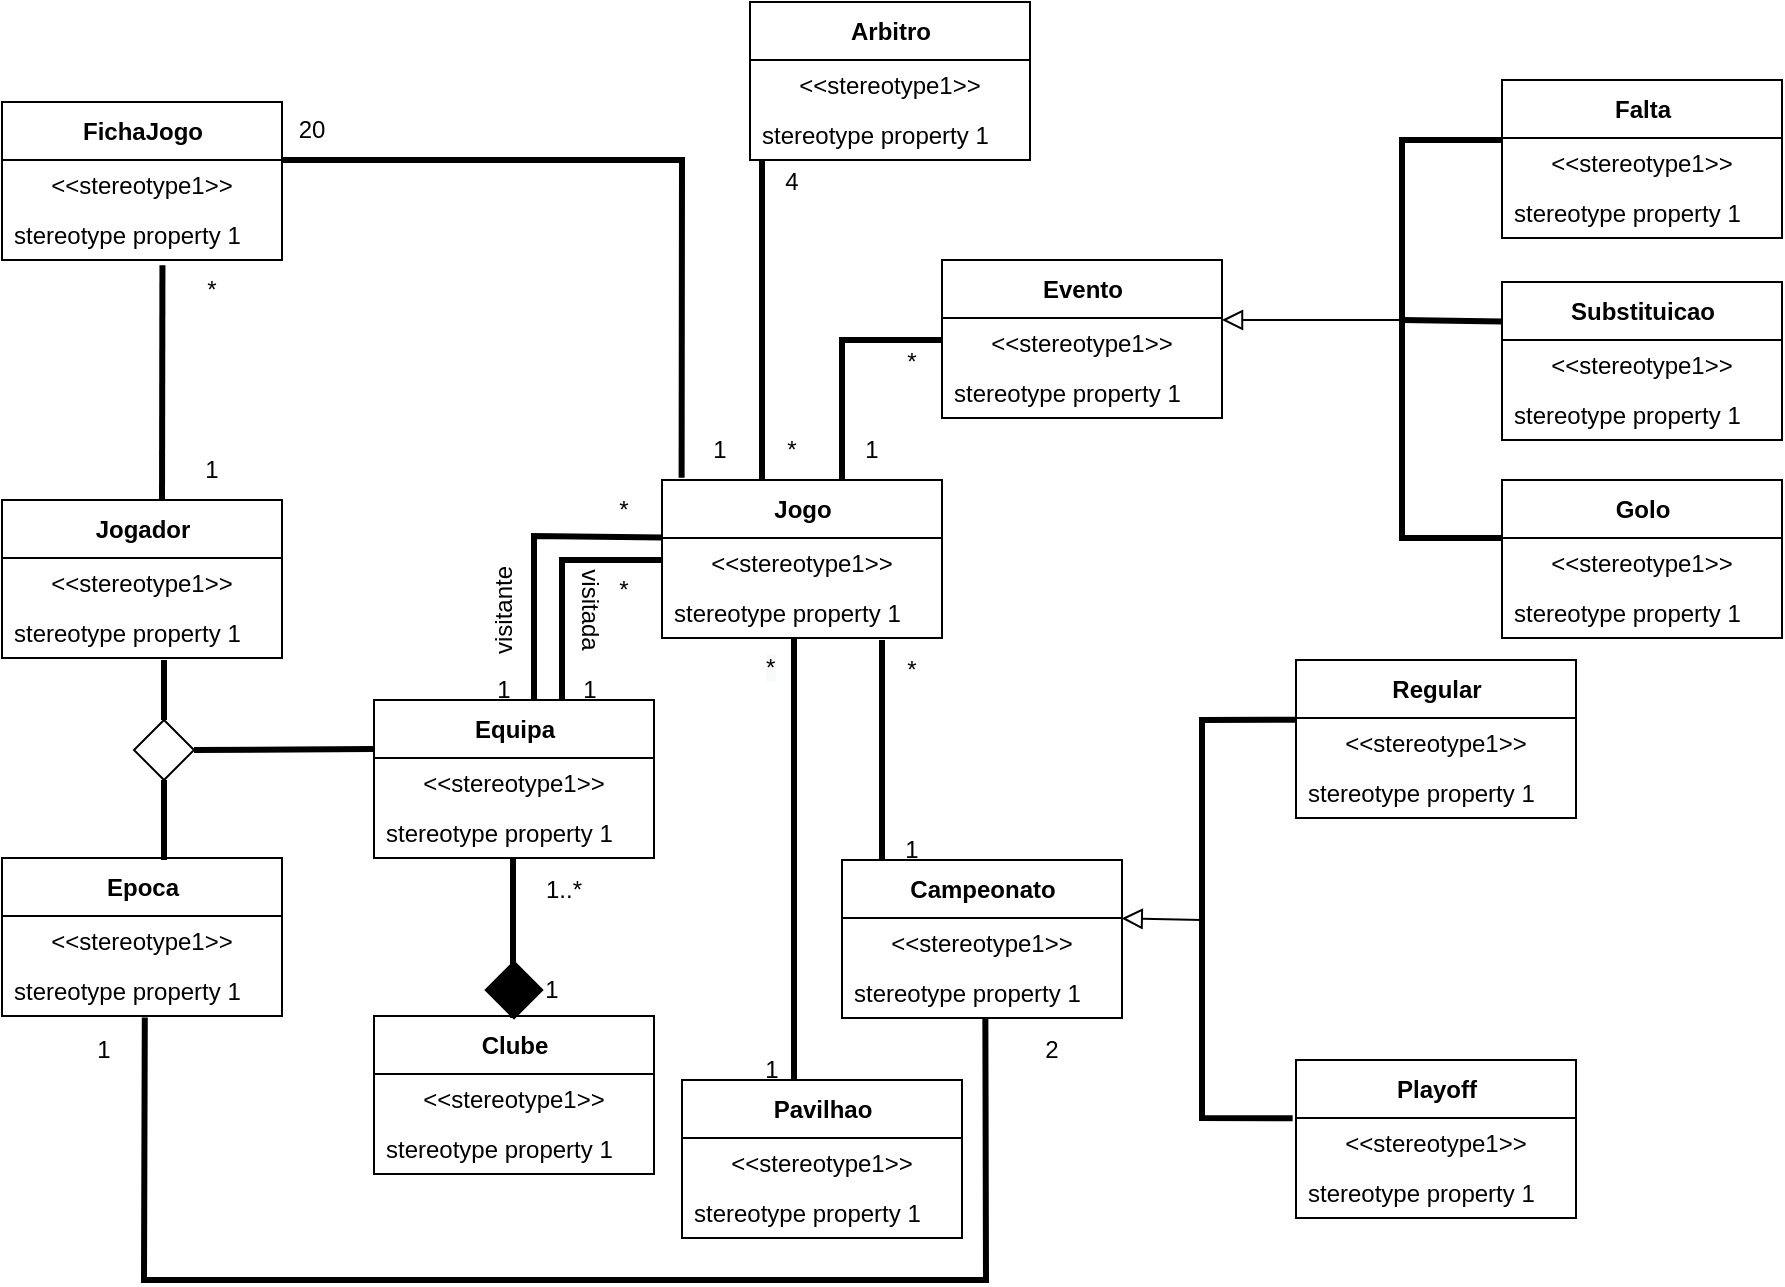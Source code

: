 <mxfile version="20.5.1" type="device"><diagram id="BHZ3tkDbNW8xacTsxMPS" name="Page-1"><mxGraphModel dx="1449" dy="1878" grid="1" gridSize="10" guides="1" tooltips="1" connect="1" arrows="1" fold="1" page="1" pageScale="1" pageWidth="827" pageHeight="1169" math="0" shadow="0"><root><mxCell id="0"/><mxCell id="1" parent="0"/><mxCell id="YVQuSrNtwEEOKYTH-GtT-1" value="" style="endArrow=block;html=1;rounded=0;align=center;verticalAlign=bottom;endFill=0;labelBackgroundColor=none;endSize=8;entryX=0.999;entryY=0.009;entryDx=0;entryDy=0;entryPerimeter=0;" parent="1" edge="1" target="LfaRm_r3rV93z8GZ3yQr-2"><mxGeometry x="1" y="73" relative="1" as="geometry"><mxPoint x="640" y="380" as="sourcePoint"/><mxPoint x="550" y="380" as="targetPoint"/><mxPoint x="20" y="3" as="offset"/></mxGeometry></mxCell><mxCell id="YVQuSrNtwEEOKYTH-GtT-2" value="" style="resizable=0;html=1;align=center;verticalAlign=top;labelBackgroundColor=none;" parent="YVQuSrNtwEEOKYTH-GtT-1" connectable="0" vertex="1"><mxGeometry relative="1" as="geometry"/></mxCell><mxCell id="YVQuSrNtwEEOKYTH-GtT-3" value="" style="endArrow=none;startArrow=none;endFill=0;startFill=0;endSize=8;html=1;verticalAlign=bottom;labelBackgroundColor=none;strokeWidth=3;rounded=0;exitX=0.003;exitY=0.033;exitDx=0;exitDy=0;exitPerimeter=0;entryX=-0.012;entryY=0.004;entryDx=0;entryDy=0;entryPerimeter=0;" parent="1" source="YVQuSrNtwEEOKYTH-GtT-5" target="YVQuSrNtwEEOKYTH-GtT-8" edge="1"><mxGeometry width="160" relative="1" as="geometry"><mxPoint x="640" y="280" as="sourcePoint"/><mxPoint x="640" y="480" as="targetPoint"/><Array as="points"><mxPoint x="640" y="280"/><mxPoint x="640" y="479"/></Array></mxGeometry></mxCell><mxCell id="YVQuSrNtwEEOKYTH-GtT-4" value="Regular" style="swimlane;fontStyle=1;align=center;verticalAlign=middle;childLayout=stackLayout;horizontal=1;startSize=29;horizontalStack=0;resizeParent=1;resizeParentMax=0;resizeLast=0;collapsible=0;marginBottom=0;html=1;" parent="1" vertex="1"><mxGeometry x="687" y="250" width="140" height="79" as="geometry"/></mxCell><mxCell id="YVQuSrNtwEEOKYTH-GtT-5" value="&amp;lt;&amp;lt;stereotype1&amp;gt;&amp;gt;" style="text;html=1;strokeColor=none;fillColor=none;align=center;verticalAlign=middle;spacingLeft=4;spacingRight=4;overflow=hidden;rotatable=0;points=[[0,0.5],[1,0.5]];portConstraint=eastwest;" parent="YVQuSrNtwEEOKYTH-GtT-4" vertex="1"><mxGeometry y="29" width="140" height="25" as="geometry"/></mxCell><mxCell id="YVQuSrNtwEEOKYTH-GtT-6" value="stereotype property 1" style="text;html=1;strokeColor=none;fillColor=none;align=left;verticalAlign=middle;spacingLeft=4;spacingRight=4;overflow=hidden;rotatable=0;points=[[0,0.5],[1,0.5]];portConstraint=eastwest;" parent="YVQuSrNtwEEOKYTH-GtT-4" vertex="1"><mxGeometry y="54" width="140" height="25" as="geometry"/></mxCell><mxCell id="YVQuSrNtwEEOKYTH-GtT-7" value="Playoff" style="swimlane;fontStyle=1;align=center;verticalAlign=middle;childLayout=stackLayout;horizontal=1;startSize=29;horizontalStack=0;resizeParent=1;resizeParentMax=0;resizeLast=0;collapsible=0;marginBottom=0;html=1;" parent="1" vertex="1"><mxGeometry x="687" y="450" width="140" height="79" as="geometry"/></mxCell><mxCell id="YVQuSrNtwEEOKYTH-GtT-8" value="&amp;lt;&amp;lt;stereotype1&amp;gt;&amp;gt;" style="text;html=1;strokeColor=none;fillColor=none;align=center;verticalAlign=middle;spacingLeft=4;spacingRight=4;overflow=hidden;rotatable=0;points=[[0,0.5],[1,0.5]];portConstraint=eastwest;" parent="YVQuSrNtwEEOKYTH-GtT-7" vertex="1"><mxGeometry y="29" width="140" height="25" as="geometry"/></mxCell><mxCell id="YVQuSrNtwEEOKYTH-GtT-9" value="stereotype property 1" style="text;html=1;strokeColor=none;fillColor=none;align=left;verticalAlign=middle;spacingLeft=4;spacingRight=4;overflow=hidden;rotatable=0;points=[[0,0.5],[1,0.5]];portConstraint=eastwest;" parent="YVQuSrNtwEEOKYTH-GtT-7" vertex="1"><mxGeometry y="54" width="140" height="25" as="geometry"/></mxCell><mxCell id="YVQuSrNtwEEOKYTH-GtT-15" value="Evento" style="swimlane;fontStyle=1;align=center;verticalAlign=middle;childLayout=stackLayout;horizontal=1;startSize=29;horizontalStack=0;resizeParent=1;resizeParentMax=0;resizeLast=0;collapsible=0;marginBottom=0;html=1;" parent="1" vertex="1"><mxGeometry x="510" y="50" width="140" height="79" as="geometry"/></mxCell><mxCell id="YVQuSrNtwEEOKYTH-GtT-16" value="&amp;lt;&amp;lt;stereotype1&amp;gt;&amp;gt;" style="text;html=1;strokeColor=none;fillColor=none;align=center;verticalAlign=middle;spacingLeft=4;spacingRight=4;overflow=hidden;rotatable=0;points=[[0,0.5],[1,0.5]];portConstraint=eastwest;" parent="YVQuSrNtwEEOKYTH-GtT-15" vertex="1"><mxGeometry y="29" width="140" height="25" as="geometry"/></mxCell><mxCell id="YVQuSrNtwEEOKYTH-GtT-18" value="stereotype property 1" style="text;html=1;strokeColor=none;fillColor=none;align=left;verticalAlign=middle;spacingLeft=4;spacingRight=4;overflow=hidden;rotatable=0;points=[[0,0.5],[1,0.5]];portConstraint=eastwest;" parent="YVQuSrNtwEEOKYTH-GtT-15" vertex="1"><mxGeometry y="54" width="140" height="25" as="geometry"/></mxCell><mxCell id="YVQuSrNtwEEOKYTH-GtT-17" value="" style="endArrow=none;startArrow=none;endFill=0;startFill=0;endSize=8;html=1;verticalAlign=bottom;labelBackgroundColor=none;strokeWidth=3;rounded=0;" parent="1" edge="1"><mxGeometry width="160" relative="1" as="geometry"><mxPoint x="510" y="90" as="sourcePoint"/><mxPoint x="460" y="160" as="targetPoint"/><Array as="points"><mxPoint x="460" y="90"/></Array></mxGeometry></mxCell><mxCell id="YVQuSrNtwEEOKYTH-GtT-19" value="" style="endArrow=block;html=1;rounded=0;align=center;verticalAlign=bottom;endFill=0;labelBackgroundColor=none;endSize=8;" parent="1" edge="1"><mxGeometry x="1" y="73" relative="1" as="geometry"><mxPoint x="740" y="80" as="sourcePoint"/><mxPoint x="650" y="80" as="targetPoint"/><mxPoint x="20" y="3" as="offset"/></mxGeometry></mxCell><mxCell id="YVQuSrNtwEEOKYTH-GtT-20" value="" style="resizable=0;html=1;align=center;verticalAlign=top;labelBackgroundColor=none;" parent="YVQuSrNtwEEOKYTH-GtT-19" connectable="0" vertex="1"><mxGeometry relative="1" as="geometry"/></mxCell><mxCell id="YVQuSrNtwEEOKYTH-GtT-21" value="" style="endArrow=none;startArrow=none;endFill=0;startFill=0;endSize=8;html=1;verticalAlign=bottom;labelBackgroundColor=none;strokeWidth=3;rounded=0;" parent="1" edge="1"><mxGeometry width="160" relative="1" as="geometry"><mxPoint x="790" y="-10" as="sourcePoint"/><mxPoint x="790" y="189" as="targetPoint"/><Array as="points"><mxPoint x="740" y="-9.96"/><mxPoint x="740" y="80"/><mxPoint x="740" y="189.04"/></Array></mxGeometry></mxCell><mxCell id="YVQuSrNtwEEOKYTH-GtT-22" value="FichaJogo" style="swimlane;fontStyle=1;align=center;verticalAlign=middle;childLayout=stackLayout;horizontal=1;startSize=29;horizontalStack=0;resizeParent=1;resizeParentMax=0;resizeLast=0;collapsible=0;marginBottom=0;html=1;" parent="1" vertex="1"><mxGeometry x="40" y="-29" width="140" height="79" as="geometry"/></mxCell><mxCell id="YVQuSrNtwEEOKYTH-GtT-23" value="&amp;lt;&amp;lt;stereotype1&amp;gt;&amp;gt;" style="text;html=1;strokeColor=none;fillColor=none;align=center;verticalAlign=middle;spacingLeft=4;spacingRight=4;overflow=hidden;rotatable=0;points=[[0,0.5],[1,0.5]];portConstraint=eastwest;" parent="YVQuSrNtwEEOKYTH-GtT-22" vertex="1"><mxGeometry y="29" width="140" height="25" as="geometry"/></mxCell><mxCell id="YVQuSrNtwEEOKYTH-GtT-24" value="stereotype property 1" style="text;html=1;strokeColor=none;fillColor=none;align=left;verticalAlign=middle;spacingLeft=4;spacingRight=4;overflow=hidden;rotatable=0;points=[[0,0.5],[1,0.5]];portConstraint=eastwest;" parent="YVQuSrNtwEEOKYTH-GtT-22" vertex="1"><mxGeometry y="54" width="140" height="25" as="geometry"/></mxCell><mxCell id="YVQuSrNtwEEOKYTH-GtT-27" value="" style="endArrow=none;startArrow=none;endFill=0;startFill=0;endSize=8;html=1;verticalAlign=bottom;labelBackgroundColor=none;strokeWidth=3;rounded=0;exitX=0.573;exitY=1.105;exitDx=0;exitDy=0;exitPerimeter=0;" parent="1" source="YVQuSrNtwEEOKYTH-GtT-24" edge="1"><mxGeometry width="160" relative="1" as="geometry"><mxPoint x="120" y="60" as="sourcePoint"/><mxPoint x="120" y="170" as="targetPoint"/></mxGeometry></mxCell><mxCell id="YVQuSrNtwEEOKYTH-GtT-28" value="" style="endArrow=none;startArrow=none;endFill=0;startFill=0;endSize=8;html=1;verticalAlign=bottom;labelBackgroundColor=none;strokeWidth=3;rounded=0;entryX=0.07;entryY=-0.015;entryDx=0;entryDy=0;entryPerimeter=0;" parent="1" target="LfaRm_r3rV93z8GZ3yQr-25" edge="1"><mxGeometry width="160" relative="1" as="geometry"><mxPoint x="180" as="sourcePoint"/><mxPoint x="180" y="110" as="targetPoint"/><Array as="points"><mxPoint x="380"/></Array></mxGeometry></mxCell><mxCell id="YVQuSrNtwEEOKYTH-GtT-29" value="*" style="text;html=1;strokeColor=none;fillColor=none;align=center;verticalAlign=middle;whiteSpace=wrap;rounded=0;" parent="1" vertex="1"><mxGeometry x="130" y="60" width="30" height="10" as="geometry"/></mxCell><mxCell id="YVQuSrNtwEEOKYTH-GtT-31" value="20" style="text;html=1;strokeColor=none;fillColor=none;align=center;verticalAlign=middle;whiteSpace=wrap;rounded=0;" parent="1" vertex="1"><mxGeometry x="180" y="-20" width="30" height="10" as="geometry"/></mxCell><mxCell id="YVQuSrNtwEEOKYTH-GtT-32" value="1" style="text;html=1;strokeColor=none;fillColor=none;align=center;verticalAlign=middle;whiteSpace=wrap;rounded=0;" parent="1" vertex="1"><mxGeometry x="384" y="140" width="30" height="10" as="geometry"/></mxCell><mxCell id="YVQuSrNtwEEOKYTH-GtT-35" value="Falta" style="swimlane;fontStyle=1;align=center;verticalAlign=middle;childLayout=stackLayout;horizontal=1;startSize=29;horizontalStack=0;resizeParent=1;resizeParentMax=0;resizeLast=0;collapsible=0;marginBottom=0;html=1;" parent="1" vertex="1"><mxGeometry x="790" y="-40" width="140" height="79" as="geometry"/></mxCell><mxCell id="YVQuSrNtwEEOKYTH-GtT-36" value="&amp;lt;&amp;lt;stereotype1&amp;gt;&amp;gt;" style="text;html=1;strokeColor=none;fillColor=none;align=center;verticalAlign=middle;spacingLeft=4;spacingRight=4;overflow=hidden;rotatable=0;points=[[0,0.5],[1,0.5]];portConstraint=eastwest;" parent="YVQuSrNtwEEOKYTH-GtT-35" vertex="1"><mxGeometry y="29" width="140" height="25" as="geometry"/></mxCell><mxCell id="YVQuSrNtwEEOKYTH-GtT-37" value="stereotype property 1" style="text;html=1;strokeColor=none;fillColor=none;align=left;verticalAlign=middle;spacingLeft=4;spacingRight=4;overflow=hidden;rotatable=0;points=[[0,0.5],[1,0.5]];portConstraint=eastwest;" parent="YVQuSrNtwEEOKYTH-GtT-35" vertex="1"><mxGeometry y="54" width="140" height="25" as="geometry"/></mxCell><mxCell id="YVQuSrNtwEEOKYTH-GtT-38" value="Golo" style="swimlane;fontStyle=1;align=center;verticalAlign=middle;childLayout=stackLayout;horizontal=1;startSize=29;horizontalStack=0;resizeParent=1;resizeParentMax=0;resizeLast=0;collapsible=0;marginBottom=0;html=1;" parent="1" vertex="1"><mxGeometry x="790" y="160" width="140" height="79" as="geometry"/></mxCell><mxCell id="YVQuSrNtwEEOKYTH-GtT-39" value="&amp;lt;&amp;lt;stereotype1&amp;gt;&amp;gt;" style="text;html=1;strokeColor=none;fillColor=none;align=center;verticalAlign=middle;spacingLeft=4;spacingRight=4;overflow=hidden;rotatable=0;points=[[0,0.5],[1,0.5]];portConstraint=eastwest;" parent="YVQuSrNtwEEOKYTH-GtT-38" vertex="1"><mxGeometry y="29" width="140" height="25" as="geometry"/></mxCell><mxCell id="YVQuSrNtwEEOKYTH-GtT-40" value="stereotype property 1" style="text;html=1;strokeColor=none;fillColor=none;align=left;verticalAlign=middle;spacingLeft=4;spacingRight=4;overflow=hidden;rotatable=0;points=[[0,0.5],[1,0.5]];portConstraint=eastwest;" parent="YVQuSrNtwEEOKYTH-GtT-38" vertex="1"><mxGeometry y="54" width="140" height="25" as="geometry"/></mxCell><mxCell id="YVQuSrNtwEEOKYTH-GtT-41" value="Substituicao" style="swimlane;fontStyle=1;align=center;verticalAlign=middle;childLayout=stackLayout;horizontal=1;startSize=29;horizontalStack=0;resizeParent=1;resizeParentMax=0;resizeLast=0;collapsible=0;marginBottom=0;html=1;" parent="1" vertex="1"><mxGeometry x="790" y="61" width="140" height="79" as="geometry"/></mxCell><mxCell id="YVQuSrNtwEEOKYTH-GtT-42" value="&amp;lt;&amp;lt;stereotype1&amp;gt;&amp;gt;" style="text;html=1;strokeColor=none;fillColor=none;align=center;verticalAlign=middle;spacingLeft=4;spacingRight=4;overflow=hidden;rotatable=0;points=[[0,0.5],[1,0.5]];portConstraint=eastwest;" parent="YVQuSrNtwEEOKYTH-GtT-41" vertex="1"><mxGeometry y="29" width="140" height="25" as="geometry"/></mxCell><mxCell id="YVQuSrNtwEEOKYTH-GtT-43" value="stereotype property 1" style="text;html=1;strokeColor=none;fillColor=none;align=left;verticalAlign=middle;spacingLeft=4;spacingRight=4;overflow=hidden;rotatable=0;points=[[0,0.5],[1,0.5]];portConstraint=eastwest;" parent="YVQuSrNtwEEOKYTH-GtT-41" vertex="1"><mxGeometry y="54" width="140" height="25" as="geometry"/></mxCell><mxCell id="YVQuSrNtwEEOKYTH-GtT-45" value="" style="endArrow=none;startArrow=none;endFill=0;startFill=0;endSize=8;html=1;verticalAlign=bottom;labelBackgroundColor=none;strokeWidth=3;rounded=0;entryX=0;entryY=0.25;entryDx=0;entryDy=0;" parent="1" target="YVQuSrNtwEEOKYTH-GtT-41" edge="1"><mxGeometry width="160" relative="1" as="geometry"><mxPoint x="740" y="80" as="sourcePoint"/><mxPoint x="740" y="190" as="targetPoint"/></mxGeometry></mxCell><mxCell id="YVQuSrNtwEEOKYTH-GtT-46" value="*" style="text;html=1;strokeColor=none;fillColor=none;align=center;verticalAlign=middle;whiteSpace=wrap;rounded=0;" parent="1" vertex="1"><mxGeometry x="480" y="95.5" width="30" height="10" as="geometry"/></mxCell><mxCell id="YVQuSrNtwEEOKYTH-GtT-47" value="1" style="text;html=1;strokeColor=none;fillColor=none;align=center;verticalAlign=middle;whiteSpace=wrap;rounded=0;" parent="1" vertex="1"><mxGeometry x="460" y="140" width="30" height="10" as="geometry"/></mxCell><mxCell id="w2V6bjMeTZTvCAiaLABb-1" value="Arbitro" style="swimlane;fontStyle=1;align=center;verticalAlign=middle;childLayout=stackLayout;horizontal=1;startSize=29;horizontalStack=0;resizeParent=1;resizeParentMax=0;resizeLast=0;collapsible=0;marginBottom=0;html=1;" vertex="1" parent="1"><mxGeometry x="414" y="-79" width="140" height="79" as="geometry"/></mxCell><mxCell id="w2V6bjMeTZTvCAiaLABb-2" value="&amp;lt;&amp;lt;stereotype1&amp;gt;&amp;gt;" style="text;html=1;strokeColor=none;fillColor=none;align=center;verticalAlign=middle;spacingLeft=4;spacingRight=4;overflow=hidden;rotatable=0;points=[[0,0.5],[1,0.5]];portConstraint=eastwest;" vertex="1" parent="w2V6bjMeTZTvCAiaLABb-1"><mxGeometry y="29" width="140" height="25" as="geometry"/></mxCell><mxCell id="w2V6bjMeTZTvCAiaLABb-3" value="stereotype property 1" style="text;html=1;strokeColor=none;fillColor=none;align=left;verticalAlign=middle;spacingLeft=4;spacingRight=4;overflow=hidden;rotatable=0;points=[[0,0.5],[1,0.5]];portConstraint=eastwest;" vertex="1" parent="w2V6bjMeTZTvCAiaLABb-1"><mxGeometry y="54" width="140" height="25" as="geometry"/></mxCell><mxCell id="w2V6bjMeTZTvCAiaLABb-4" value="" style="endArrow=none;startArrow=none;endFill=0;startFill=0;endSize=8;html=1;verticalAlign=bottom;labelBackgroundColor=none;strokeWidth=3;rounded=0;" edge="1" parent="1"><mxGeometry width="160" relative="1" as="geometry"><mxPoint x="420" as="sourcePoint"/><mxPoint x="420" y="160" as="targetPoint"/><Array as="points"><mxPoint x="420" y="90"/></Array></mxGeometry></mxCell><mxCell id="w2V6bjMeTZTvCAiaLABb-5" value="4" style="text;html=1;strokeColor=none;fillColor=none;align=center;verticalAlign=middle;whiteSpace=wrap;rounded=0;" vertex="1" parent="1"><mxGeometry x="420" y="5.5" width="30" height="10" as="geometry"/></mxCell><mxCell id="w2V6bjMeTZTvCAiaLABb-6" value="*" style="text;html=1;strokeColor=none;fillColor=none;align=center;verticalAlign=middle;whiteSpace=wrap;rounded=0;" vertex="1" parent="1"><mxGeometry x="420" y="140" width="30" height="10" as="geometry"/></mxCell><mxCell id="w2V6bjMeTZTvCAiaLABb-8" value="Pavilhao" style="swimlane;fontStyle=1;align=center;verticalAlign=middle;childLayout=stackLayout;horizontal=1;startSize=29;horizontalStack=0;resizeParent=1;resizeParentMax=0;resizeLast=0;collapsible=0;marginBottom=0;html=1;" vertex="1" parent="1"><mxGeometry x="380" y="460" width="140" height="79" as="geometry"/></mxCell><mxCell id="w2V6bjMeTZTvCAiaLABb-9" value="&amp;lt;&amp;lt;stereotype1&amp;gt;&amp;gt;" style="text;html=1;strokeColor=none;fillColor=none;align=center;verticalAlign=middle;spacingLeft=4;spacingRight=4;overflow=hidden;rotatable=0;points=[[0,0.5],[1,0.5]];portConstraint=eastwest;" vertex="1" parent="w2V6bjMeTZTvCAiaLABb-8"><mxGeometry y="29" width="140" height="25" as="geometry"/></mxCell><mxCell id="w2V6bjMeTZTvCAiaLABb-10" value="stereotype property 1" style="text;html=1;strokeColor=none;fillColor=none;align=left;verticalAlign=middle;spacingLeft=4;spacingRight=4;overflow=hidden;rotatable=0;points=[[0,0.5],[1,0.5]];portConstraint=eastwest;" vertex="1" parent="w2V6bjMeTZTvCAiaLABb-8"><mxGeometry y="54" width="140" height="25" as="geometry"/></mxCell><mxCell id="LfaRm_r3rV93z8GZ3yQr-1" value="Campeonato" style="swimlane;fontStyle=1;align=center;verticalAlign=middle;childLayout=stackLayout;horizontal=1;startSize=29;horizontalStack=0;resizeParent=1;resizeParentMax=0;resizeLast=0;collapsible=0;marginBottom=0;html=1;" parent="1" vertex="1"><mxGeometry x="460" y="350" width="140" height="79" as="geometry"/></mxCell><mxCell id="LfaRm_r3rV93z8GZ3yQr-2" value="&amp;lt;&amp;lt;stereotype1&amp;gt;&amp;gt;" style="text;html=1;strokeColor=none;fillColor=none;align=center;verticalAlign=middle;spacingLeft=4;spacingRight=4;overflow=hidden;rotatable=0;points=[[0,0.5],[1,0.5]];portConstraint=eastwest;" parent="LfaRm_r3rV93z8GZ3yQr-1" vertex="1"><mxGeometry y="29" width="140" height="25" as="geometry"/></mxCell><mxCell id="LfaRm_r3rV93z8GZ3yQr-3" value="stereotype property 1" style="text;html=1;strokeColor=none;fillColor=none;align=left;verticalAlign=middle;spacingLeft=4;spacingRight=4;overflow=hidden;rotatable=0;points=[[0,0.5],[1,0.5]];portConstraint=eastwest;" parent="LfaRm_r3rV93z8GZ3yQr-1" vertex="1"><mxGeometry y="54" width="140" height="25" as="geometry"/></mxCell><mxCell id="LfaRm_r3rV93z8GZ3yQr-24" value="" style="group" parent="1" vertex="1" connectable="0"><mxGeometry x="40" y="170" width="326" height="337" as="geometry"/></mxCell><mxCell id="LfaRm_r3rV93z8GZ3yQr-10" value="Equipa" style="swimlane;fontStyle=1;align=center;verticalAlign=middle;childLayout=stackLayout;horizontal=1;startSize=29;horizontalStack=0;resizeParent=1;resizeParentMax=0;resizeLast=0;collapsible=0;marginBottom=0;html=1;" parent="LfaRm_r3rV93z8GZ3yQr-24" vertex="1"><mxGeometry x="186" y="100" width="140" height="79" as="geometry"/></mxCell><mxCell id="LfaRm_r3rV93z8GZ3yQr-11" value="&amp;lt;&amp;lt;stereotype1&amp;gt;&amp;gt;" style="text;html=1;strokeColor=none;fillColor=none;align=center;verticalAlign=middle;spacingLeft=4;spacingRight=4;overflow=hidden;rotatable=0;points=[[0,0.5],[1,0.5]];portConstraint=eastwest;" parent="LfaRm_r3rV93z8GZ3yQr-10" vertex="1"><mxGeometry y="29" width="140" height="25" as="geometry"/></mxCell><mxCell id="LfaRm_r3rV93z8GZ3yQr-12" value="stereotype property 1" style="text;html=1;strokeColor=none;fillColor=none;align=left;verticalAlign=middle;spacingLeft=4;spacingRight=4;overflow=hidden;rotatable=0;points=[[0,0.5],[1,0.5]];portConstraint=eastwest;" parent="LfaRm_r3rV93z8GZ3yQr-10" vertex="1"><mxGeometry y="54" width="140" height="25" as="geometry"/></mxCell><mxCell id="LfaRm_r3rV93z8GZ3yQr-13" value="Epoca" style="swimlane;fontStyle=1;align=center;verticalAlign=middle;childLayout=stackLayout;horizontal=1;startSize=29;horizontalStack=0;resizeParent=1;resizeParentMax=0;resizeLast=0;collapsible=0;marginBottom=0;html=1;" parent="LfaRm_r3rV93z8GZ3yQr-24" vertex="1"><mxGeometry y="179" width="140" height="79" as="geometry"/></mxCell><mxCell id="LfaRm_r3rV93z8GZ3yQr-14" value="&amp;lt;&amp;lt;stereotype1&amp;gt;&amp;gt;" style="text;html=1;strokeColor=none;fillColor=none;align=center;verticalAlign=middle;spacingLeft=4;spacingRight=4;overflow=hidden;rotatable=0;points=[[0,0.5],[1,0.5]];portConstraint=eastwest;" parent="LfaRm_r3rV93z8GZ3yQr-13" vertex="1"><mxGeometry y="29" width="140" height="25" as="geometry"/></mxCell><mxCell id="LfaRm_r3rV93z8GZ3yQr-15" value="stereotype property 1" style="text;html=1;strokeColor=none;fillColor=none;align=left;verticalAlign=middle;spacingLeft=4;spacingRight=4;overflow=hidden;rotatable=0;points=[[0,0.5],[1,0.5]];portConstraint=eastwest;" parent="LfaRm_r3rV93z8GZ3yQr-13" vertex="1"><mxGeometry y="54" width="140" height="25" as="geometry"/></mxCell><mxCell id="LfaRm_r3rV93z8GZ3yQr-16" value="Jogador" style="swimlane;fontStyle=1;align=center;verticalAlign=middle;childLayout=stackLayout;horizontal=1;startSize=29;horizontalStack=0;resizeParent=1;resizeParentMax=0;resizeLast=0;collapsible=0;marginBottom=0;html=1;" parent="LfaRm_r3rV93z8GZ3yQr-24" vertex="1"><mxGeometry width="140" height="79" as="geometry"/></mxCell><mxCell id="LfaRm_r3rV93z8GZ3yQr-17" value="&amp;lt;&amp;lt;stereotype1&amp;gt;&amp;gt;" style="text;html=1;strokeColor=none;fillColor=none;align=center;verticalAlign=middle;spacingLeft=4;spacingRight=4;overflow=hidden;rotatable=0;points=[[0,0.5],[1,0.5]];portConstraint=eastwest;" parent="LfaRm_r3rV93z8GZ3yQr-16" vertex="1"><mxGeometry y="29" width="140" height="25" as="geometry"/></mxCell><mxCell id="LfaRm_r3rV93z8GZ3yQr-18" value="stereotype property 1" style="text;html=1;strokeColor=none;fillColor=none;align=left;verticalAlign=middle;spacingLeft=4;spacingRight=4;overflow=hidden;rotatable=0;points=[[0,0.5],[1,0.5]];portConstraint=eastwest;" parent="LfaRm_r3rV93z8GZ3yQr-16" vertex="1"><mxGeometry y="54" width="140" height="25" as="geometry"/></mxCell><mxCell id="LfaRm_r3rV93z8GZ3yQr-20" value="" style="endArrow=none;startArrow=none;endFill=0;startFill=0;endSize=8;html=1;verticalAlign=bottom;labelBackgroundColor=none;strokeWidth=3;rounded=0;exitX=1;exitY=0.5;exitDx=0;exitDy=0;" parent="LfaRm_r3rV93z8GZ3yQr-24" source="LfaRm_r3rV93z8GZ3yQr-21" edge="1"><mxGeometry width="160" relative="1" as="geometry"><mxPoint x="106" y="124.5" as="sourcePoint"/><mxPoint x="186" y="124.5" as="targetPoint"/></mxGeometry></mxCell><mxCell id="LfaRm_r3rV93z8GZ3yQr-21" value="" style="rhombus;" parent="LfaRm_r3rV93z8GZ3yQr-24" vertex="1"><mxGeometry x="66" y="110" width="30" height="30" as="geometry"/></mxCell><mxCell id="LfaRm_r3rV93z8GZ3yQr-22" value="" style="endArrow=none;startArrow=none;endFill=0;startFill=0;endSize=8;html=1;verticalAlign=bottom;labelBackgroundColor=none;strokeWidth=3;rounded=0;exitX=0.5;exitY=1;exitDx=0;exitDy=0;" parent="LfaRm_r3rV93z8GZ3yQr-24" source="LfaRm_r3rV93z8GZ3yQr-21" edge="1"><mxGeometry width="160" relative="1" as="geometry"><mxPoint x="30" y="150" as="sourcePoint"/><mxPoint x="81" y="180" as="targetPoint"/></mxGeometry></mxCell><mxCell id="LfaRm_r3rV93z8GZ3yQr-23" value="" style="endArrow=none;startArrow=none;endFill=0;startFill=0;endSize=8;html=1;verticalAlign=bottom;labelBackgroundColor=none;strokeWidth=3;rounded=0;entryX=0.5;entryY=0;entryDx=0;entryDy=0;" parent="LfaRm_r3rV93z8GZ3yQr-24" target="LfaRm_r3rV93z8GZ3yQr-21" edge="1"><mxGeometry width="160" relative="1" as="geometry"><mxPoint x="81" y="80" as="sourcePoint"/><mxPoint x="146" y="110" as="targetPoint"/></mxGeometry></mxCell><mxCell id="LfaRm_r3rV93z8GZ3yQr-7" value="Clube" style="swimlane;fontStyle=1;align=center;verticalAlign=middle;childLayout=stackLayout;horizontal=1;startSize=29;horizontalStack=0;resizeParent=1;resizeParentMax=0;resizeLast=0;collapsible=0;marginBottom=0;html=1;" parent="LfaRm_r3rV93z8GZ3yQr-24" vertex="1"><mxGeometry x="186" y="258" width="140" height="79" as="geometry"/></mxCell><mxCell id="LfaRm_r3rV93z8GZ3yQr-8" value="&amp;lt;&amp;lt;stereotype1&amp;gt;&amp;gt;" style="text;html=1;strokeColor=none;fillColor=none;align=center;verticalAlign=middle;spacingLeft=4;spacingRight=4;overflow=hidden;rotatable=0;points=[[0,0.5],[1,0.5]];portConstraint=eastwest;" parent="LfaRm_r3rV93z8GZ3yQr-7" vertex="1"><mxGeometry y="29" width="140" height="25" as="geometry"/></mxCell><mxCell id="LfaRm_r3rV93z8GZ3yQr-9" value="stereotype property 1" style="text;html=1;strokeColor=none;fillColor=none;align=left;verticalAlign=middle;spacingLeft=4;spacingRight=4;overflow=hidden;rotatable=0;points=[[0,0.5],[1,0.5]];portConstraint=eastwest;" parent="LfaRm_r3rV93z8GZ3yQr-7" vertex="1"><mxGeometry y="54" width="140" height="25" as="geometry"/></mxCell><mxCell id="LfaRm_r3rV93z8GZ3yQr-28" value="" style="endArrow=none;startArrow=none;endFill=0;startFill=0;endSize=8;html=1;verticalAlign=bottom;labelBackgroundColor=none;strokeWidth=3;rounded=0;" parent="LfaRm_r3rV93z8GZ3yQr-24" edge="1"><mxGeometry width="160" relative="1" as="geometry"><mxPoint x="255.5" y="259" as="sourcePoint"/><mxPoint x="255.5" y="179" as="targetPoint"/></mxGeometry></mxCell><mxCell id="LfaRm_r3rV93z8GZ3yQr-29" value="1" style="text;html=1;strokeColor=none;fillColor=none;align=center;verticalAlign=middle;whiteSpace=wrap;rounded=0;" parent="LfaRm_r3rV93z8GZ3yQr-24" vertex="1"><mxGeometry x="260" y="240" width="30" height="10" as="geometry"/></mxCell><mxCell id="LfaRm_r3rV93z8GZ3yQr-30" value="" style="fontStyle=0;labelPosition=right;verticalLabelPosition=middle;align=left;verticalAlign=middle;spacingLeft=2;html=1;points=[[0,0.5],[1,0.5]];fillColor=strokeColor;direction=south;rotation=-45;" parent="LfaRm_r3rV93z8GZ3yQr-24" vertex="1"><mxGeometry x="246" y="235" width="20" height="20" as="geometry"/></mxCell><mxCell id="LfaRm_r3rV93z8GZ3yQr-31" value="1..*" style="text;html=1;strokeColor=none;fillColor=none;align=center;verticalAlign=middle;whiteSpace=wrap;rounded=0;" parent="LfaRm_r3rV93z8GZ3yQr-24" vertex="1"><mxGeometry x="266" y="190" width="30" height="10" as="geometry"/></mxCell><mxCell id="LfaRm_r3rV93z8GZ3yQr-35" value="" style="endArrow=none;startArrow=none;endFill=0;startFill=0;endSize=8;html=1;verticalAlign=bottom;labelBackgroundColor=none;strokeWidth=3;rounded=0;exitX=0.003;exitY=-0.011;exitDx=0;exitDy=0;exitPerimeter=0;" parent="LfaRm_r3rV93z8GZ3yQr-24" source="LfaRm_r3rV93z8GZ3yQr-26" edge="1"><mxGeometry width="160" relative="1" as="geometry"><mxPoint x="320" y="30" as="sourcePoint"/><mxPoint x="266" y="100" as="targetPoint"/><Array as="points"><mxPoint x="266" y="18"/></Array></mxGeometry></mxCell><mxCell id="LfaRm_r3rV93z8GZ3yQr-58" value="1" style="text;html=1;strokeColor=none;fillColor=none;align=center;verticalAlign=middle;whiteSpace=wrap;rounded=0;" parent="LfaRm_r3rV93z8GZ3yQr-24" vertex="1"><mxGeometry x="279" y="90" width="30" height="10" as="geometry"/></mxCell><mxCell id="LfaRm_r3rV93z8GZ3yQr-59" value="1" style="text;html=1;strokeColor=none;fillColor=none;align=center;verticalAlign=middle;whiteSpace=wrap;rounded=0;" parent="LfaRm_r3rV93z8GZ3yQr-24" vertex="1"><mxGeometry x="236" y="90" width="30" height="10" as="geometry"/></mxCell><mxCell id="LfaRm_r3rV93z8GZ3yQr-60" value="*" style="text;html=1;strokeColor=none;fillColor=none;align=center;verticalAlign=middle;whiteSpace=wrap;rounded=0;" parent="LfaRm_r3rV93z8GZ3yQr-24" vertex="1"><mxGeometry x="296" y="40" width="30" height="10" as="geometry"/></mxCell><mxCell id="LfaRm_r3rV93z8GZ3yQr-61" value="*" style="text;html=1;strokeColor=none;fillColor=none;align=center;verticalAlign=middle;whiteSpace=wrap;rounded=0;" parent="LfaRm_r3rV93z8GZ3yQr-24" vertex="1"><mxGeometry x="296" width="30" height="10" as="geometry"/></mxCell><mxCell id="LfaRm_r3rV93z8GZ3yQr-62" value="visitante&lt;span style=&quot;color: rgba(0, 0, 0, 0); font-family: monospace; font-size: 0px; text-align: start;&quot;&gt;%3CmxGraphModel%3E%3Croot%3E%3CmxCell%20id%3D%220%22%2F%3E%3CmxCell%20id%3D%221%22%20parent%3D%220%22%2F%3E%3CmxCell%20id%3D%222%22%20value%3D%22*%22%20style%3D%22text%3Bhtml%3D1%3BstrokeColor%3Dnone%3BfillColor%3Dnone%3Balign%3Dcenter%3BverticalAlign%3Dmiddle%3BwhiteSpace%3Dwrap%3Brounded%3D0%3B%22%20vertex%3D%221%22%20parent%3D%221%22%3E%3CmxGeometry%20x%3D%22416%22%20y%3D%2240%22%20width%3D%2230%22%20height%3D%2210%22%20as%3D%22geometry%22%2F%3E%3C%2FmxCell%3E%3C%2Froot%3E%3C%2FmxGraphModel%3E&lt;/span&gt;" style="text;html=1;strokeColor=none;fillColor=none;align=center;verticalAlign=middle;whiteSpace=wrap;rounded=0;rotation=-90;" parent="LfaRm_r3rV93z8GZ3yQr-24" vertex="1"><mxGeometry x="236" y="50" width="30" height="10" as="geometry"/></mxCell><mxCell id="LfaRm_r3rV93z8GZ3yQr-65" value="visitada" style="text;html=1;strokeColor=none;fillColor=none;align=center;verticalAlign=middle;whiteSpace=wrap;rounded=0;rotation=90;" parent="LfaRm_r3rV93z8GZ3yQr-24" vertex="1"><mxGeometry x="279" y="50" width="30" height="10" as="geometry"/></mxCell><mxCell id="LfaRm_r3rV93z8GZ3yQr-70" value="1" style="text;html=1;strokeColor=none;fillColor=none;align=center;verticalAlign=middle;whiteSpace=wrap;rounded=0;" parent="LfaRm_r3rV93z8GZ3yQr-24" vertex="1"><mxGeometry x="36" y="270" width="30" height="10" as="geometry"/></mxCell><mxCell id="LfaRm_r3rV93z8GZ3yQr-25" value="Jogo" style="swimlane;fontStyle=1;align=center;verticalAlign=middle;childLayout=stackLayout;horizontal=1;startSize=29;horizontalStack=0;resizeParent=1;resizeParentMax=0;resizeLast=0;collapsible=0;marginBottom=0;html=1;" parent="1" vertex="1"><mxGeometry x="370" y="160" width="140" height="79" as="geometry"/></mxCell><mxCell id="LfaRm_r3rV93z8GZ3yQr-26" value="&amp;lt;&amp;lt;stereotype1&amp;gt;&amp;gt;" style="text;html=1;strokeColor=none;fillColor=none;align=center;verticalAlign=middle;spacingLeft=4;spacingRight=4;overflow=hidden;rotatable=0;points=[[0,0.5],[1,0.5]];portConstraint=eastwest;" parent="LfaRm_r3rV93z8GZ3yQr-25" vertex="1"><mxGeometry y="29" width="140" height="25" as="geometry"/></mxCell><mxCell id="YVQuSrNtwEEOKYTH-GtT-10" value="" style="endArrow=none;startArrow=none;endFill=0;startFill=0;endSize=8;html=1;verticalAlign=bottom;labelBackgroundColor=none;strokeWidth=3;rounded=0;" parent="LfaRm_r3rV93z8GZ3yQr-25" edge="1"><mxGeometry width="160" relative="1" as="geometry"><mxPoint x="110" y="80" as="sourcePoint"/><mxPoint x="110" y="190" as="targetPoint"/></mxGeometry></mxCell><mxCell id="LfaRm_r3rV93z8GZ3yQr-27" value="stereotype property 1" style="text;html=1;strokeColor=none;fillColor=none;align=left;verticalAlign=middle;spacingLeft=4;spacingRight=4;overflow=hidden;rotatable=0;points=[[0,0.5],[1,0.5]];portConstraint=eastwest;" parent="LfaRm_r3rV93z8GZ3yQr-25" vertex="1"><mxGeometry y="54" width="140" height="25" as="geometry"/></mxCell><mxCell id="LfaRm_r3rV93z8GZ3yQr-34" value="" style="endArrow=none;startArrow=none;endFill=0;startFill=0;endSize=8;html=1;verticalAlign=bottom;labelBackgroundColor=none;strokeWidth=3;rounded=0;" parent="1" edge="1"><mxGeometry width="160" relative="1" as="geometry"><mxPoint x="370" y="200" as="sourcePoint"/><mxPoint x="320" y="270" as="targetPoint"/><Array as="points"><mxPoint x="320" y="200"/></Array></mxGeometry></mxCell><mxCell id="LfaRm_r3rV93z8GZ3yQr-66" value="" style="endArrow=none;startArrow=none;endFill=0;startFill=0;endSize=8;html=1;verticalAlign=bottom;labelBackgroundColor=none;strokeWidth=3;rounded=0;exitX=0.51;exitY=1.029;exitDx=0;exitDy=0;exitPerimeter=0;" parent="1" source="LfaRm_r3rV93z8GZ3yQr-15" edge="1"><mxGeometry width="160" relative="1" as="geometry"><mxPoint x="260" y="560.5" as="sourcePoint"/><mxPoint x="350" y="560" as="targetPoint"/><Array as="points"><mxPoint x="111" y="560"/></Array></mxGeometry></mxCell><mxCell id="LfaRm_r3rV93z8GZ3yQr-68" value="" style="endArrow=none;startArrow=none;endFill=0;startFill=0;endSize=8;html=1;verticalAlign=bottom;labelBackgroundColor=none;strokeWidth=3;rounded=0;exitX=0.512;exitY=1.018;exitDx=0;exitDy=0;exitPerimeter=0;" parent="1" source="LfaRm_r3rV93z8GZ3yQr-3" edge="1"><mxGeometry width="160" relative="1" as="geometry"><mxPoint x="121.4" y="438.725" as="sourcePoint"/><mxPoint x="350" y="560" as="targetPoint"/><Array as="points"><mxPoint x="532" y="560"/></Array></mxGeometry></mxCell><mxCell id="LfaRm_r3rV93z8GZ3yQr-69" value="2" style="text;html=1;strokeColor=none;fillColor=none;align=center;verticalAlign=middle;whiteSpace=wrap;rounded=0;" parent="1" vertex="1"><mxGeometry x="550" y="440" width="30" height="10" as="geometry"/></mxCell><mxCell id="YVQuSrNtwEEOKYTH-GtT-11" value="*" style="text;html=1;strokeColor=none;fillColor=none;align=center;verticalAlign=middle;whiteSpace=wrap;rounded=0;" parent="1" vertex="1"><mxGeometry x="480" y="250" width="30" height="10" as="geometry"/></mxCell><mxCell id="YVQuSrNtwEEOKYTH-GtT-12" value="1" style="text;html=1;strokeColor=none;fillColor=none;align=center;verticalAlign=middle;whiteSpace=wrap;rounded=0;" parent="1" vertex="1"><mxGeometry x="480" y="340" width="30" height="10" as="geometry"/></mxCell><mxCell id="YVQuSrNtwEEOKYTH-GtT-30" value="1" style="text;html=1;strokeColor=none;fillColor=none;align=center;verticalAlign=middle;whiteSpace=wrap;rounded=0;" parent="1" vertex="1"><mxGeometry x="130" y="150" width="30" height="10" as="geometry"/></mxCell><mxCell id="w2V6bjMeTZTvCAiaLABb-14" value="" style="endArrow=none;startArrow=none;endFill=0;startFill=0;endSize=8;html=1;verticalAlign=bottom;labelBackgroundColor=none;strokeWidth=3;rounded=0;" edge="1" parent="1"><mxGeometry width="160" relative="1" as="geometry"><mxPoint x="436" y="460" as="sourcePoint"/><mxPoint x="436" y="239" as="targetPoint"/><Array as="points"><mxPoint x="436" y="309"/><mxPoint x="436" y="239"/></Array></mxGeometry></mxCell><mxCell id="w2V6bjMeTZTvCAiaLABb-17" value="1" style="text;html=1;strokeColor=none;fillColor=none;align=center;verticalAlign=middle;whiteSpace=wrap;rounded=0;" vertex="1" parent="1"><mxGeometry x="410" y="450" width="30" height="10" as="geometry"/></mxCell><mxCell id="w2V6bjMeTZTvCAiaLABb-19" value="&lt;span style=&quot;color: rgb(0, 0, 0); font-family: Helvetica; font-size: 12px; font-style: normal; font-variant-ligatures: normal; font-variant-caps: normal; font-weight: 400; letter-spacing: normal; orphans: 2; text-align: center; text-indent: 0px; text-transform: none; widows: 2; word-spacing: 0px; -webkit-text-stroke-width: 0px; background-color: rgb(248, 249, 250); text-decoration-thickness: initial; text-decoration-style: initial; text-decoration-color: initial; float: none; display: inline !important;&quot;&gt;*&lt;/span&gt;" style="text;whiteSpace=wrap;html=1;" vertex="1" parent="1"><mxGeometry x="420" y="240" width="10" height="20" as="geometry"/></mxCell></root></mxGraphModel></diagram></mxfile>